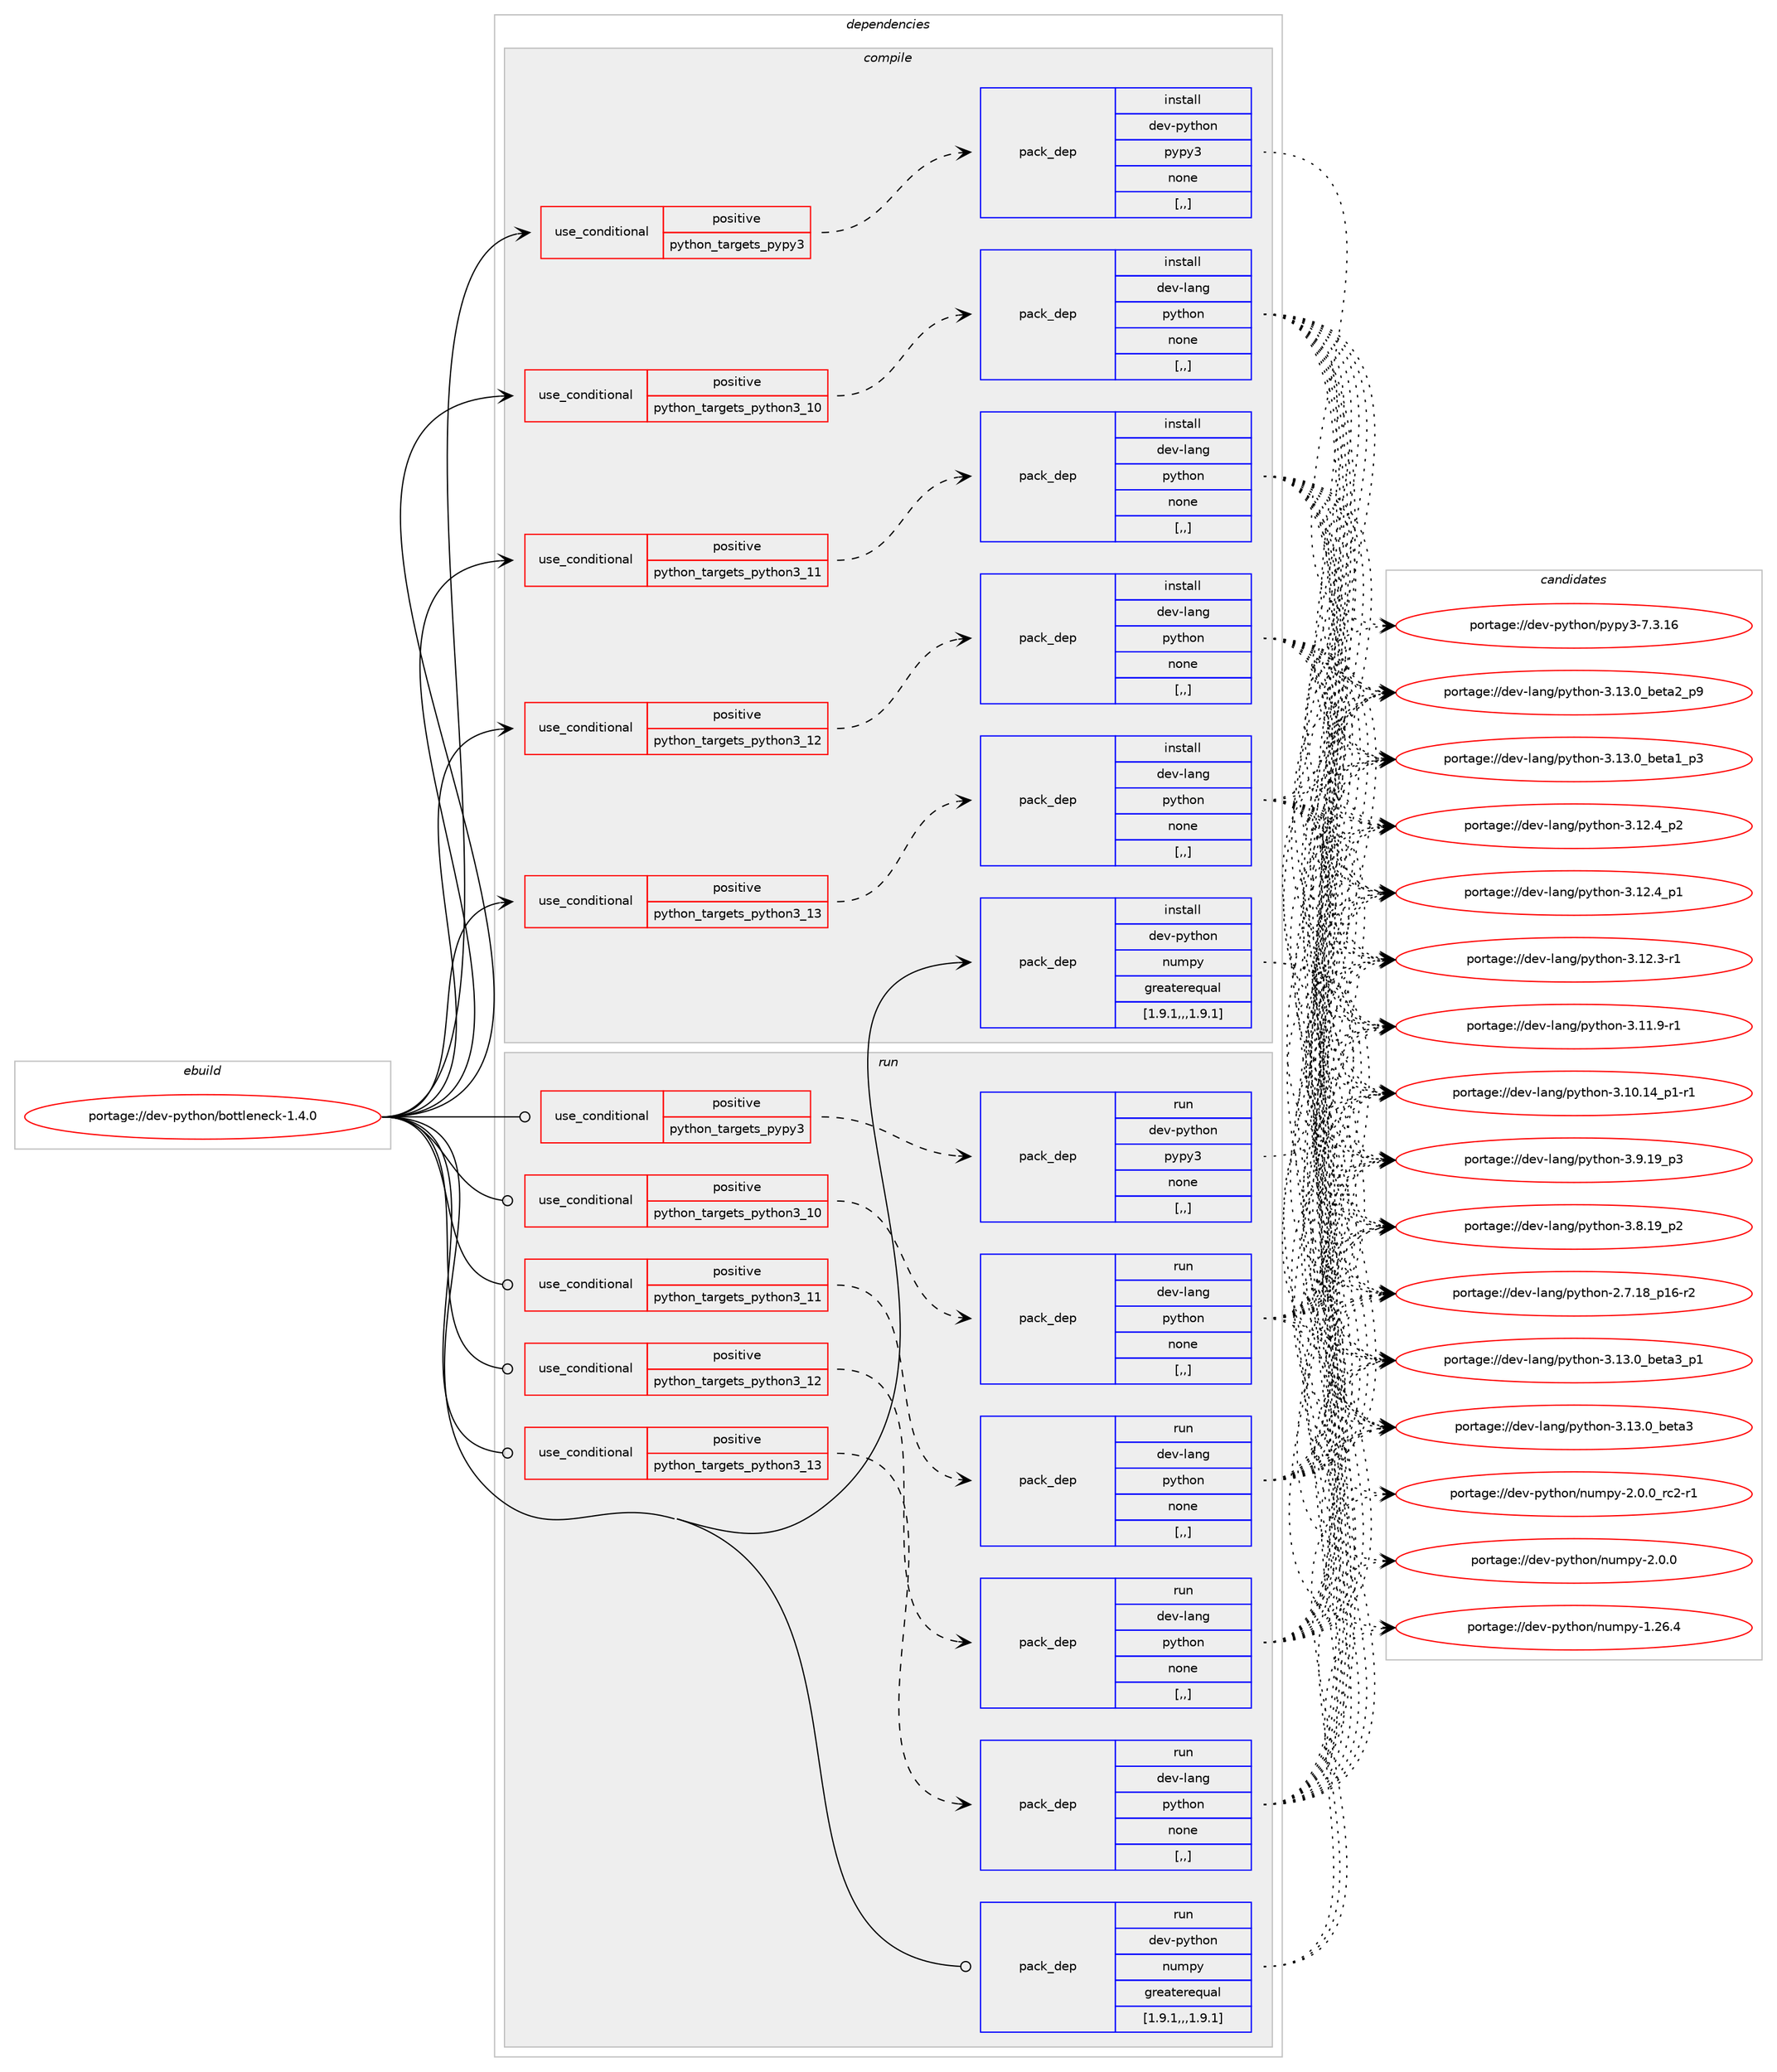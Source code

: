 digraph prolog {

# *************
# Graph options
# *************

newrank=true;
concentrate=true;
compound=true;
graph [rankdir=LR,fontname=Helvetica,fontsize=10,ranksep=1.5];#, ranksep=2.5, nodesep=0.2];
edge  [arrowhead=vee];
node  [fontname=Helvetica,fontsize=10];

# **********
# The ebuild
# **********

subgraph cluster_leftcol {
color=gray;
rank=same;
label=<<i>ebuild</i>>;
id [label="portage://dev-python/bottleneck-1.4.0", color=red, width=4, href="../dev-python/bottleneck-1.4.0.svg"];
}

# ****************
# The dependencies
# ****************

subgraph cluster_midcol {
color=gray;
label=<<i>dependencies</i>>;
subgraph cluster_compile {
fillcolor="#eeeeee";
style=filled;
label=<<i>compile</i>>;
subgraph cond31060 {
dependency141942 [label=<<TABLE BORDER="0" CELLBORDER="1" CELLSPACING="0" CELLPADDING="4"><TR><TD ROWSPAN="3" CELLPADDING="10">use_conditional</TD></TR><TR><TD>positive</TD></TR><TR><TD>python_targets_pypy3</TD></TR></TABLE>>, shape=none, color=red];
subgraph pack109653 {
dependency141943 [label=<<TABLE BORDER="0" CELLBORDER="1" CELLSPACING="0" CELLPADDING="4" WIDTH="220"><TR><TD ROWSPAN="6" CELLPADDING="30">pack_dep</TD></TR><TR><TD WIDTH="110">install</TD></TR><TR><TD>dev-python</TD></TR><TR><TD>pypy3</TD></TR><TR><TD>none</TD></TR><TR><TD>[,,]</TD></TR></TABLE>>, shape=none, color=blue];
}
dependency141942:e -> dependency141943:w [weight=20,style="dashed",arrowhead="vee"];
}
id:e -> dependency141942:w [weight=20,style="solid",arrowhead="vee"];
subgraph cond31061 {
dependency141944 [label=<<TABLE BORDER="0" CELLBORDER="1" CELLSPACING="0" CELLPADDING="4"><TR><TD ROWSPAN="3" CELLPADDING="10">use_conditional</TD></TR><TR><TD>positive</TD></TR><TR><TD>python_targets_python3_10</TD></TR></TABLE>>, shape=none, color=red];
subgraph pack109654 {
dependency141945 [label=<<TABLE BORDER="0" CELLBORDER="1" CELLSPACING="0" CELLPADDING="4" WIDTH="220"><TR><TD ROWSPAN="6" CELLPADDING="30">pack_dep</TD></TR><TR><TD WIDTH="110">install</TD></TR><TR><TD>dev-lang</TD></TR><TR><TD>python</TD></TR><TR><TD>none</TD></TR><TR><TD>[,,]</TD></TR></TABLE>>, shape=none, color=blue];
}
dependency141944:e -> dependency141945:w [weight=20,style="dashed",arrowhead="vee"];
}
id:e -> dependency141944:w [weight=20,style="solid",arrowhead="vee"];
subgraph cond31062 {
dependency141946 [label=<<TABLE BORDER="0" CELLBORDER="1" CELLSPACING="0" CELLPADDING="4"><TR><TD ROWSPAN="3" CELLPADDING="10">use_conditional</TD></TR><TR><TD>positive</TD></TR><TR><TD>python_targets_python3_11</TD></TR></TABLE>>, shape=none, color=red];
subgraph pack109655 {
dependency141947 [label=<<TABLE BORDER="0" CELLBORDER="1" CELLSPACING="0" CELLPADDING="4" WIDTH="220"><TR><TD ROWSPAN="6" CELLPADDING="30">pack_dep</TD></TR><TR><TD WIDTH="110">install</TD></TR><TR><TD>dev-lang</TD></TR><TR><TD>python</TD></TR><TR><TD>none</TD></TR><TR><TD>[,,]</TD></TR></TABLE>>, shape=none, color=blue];
}
dependency141946:e -> dependency141947:w [weight=20,style="dashed",arrowhead="vee"];
}
id:e -> dependency141946:w [weight=20,style="solid",arrowhead="vee"];
subgraph cond31063 {
dependency141948 [label=<<TABLE BORDER="0" CELLBORDER="1" CELLSPACING="0" CELLPADDING="4"><TR><TD ROWSPAN="3" CELLPADDING="10">use_conditional</TD></TR><TR><TD>positive</TD></TR><TR><TD>python_targets_python3_12</TD></TR></TABLE>>, shape=none, color=red];
subgraph pack109656 {
dependency141949 [label=<<TABLE BORDER="0" CELLBORDER="1" CELLSPACING="0" CELLPADDING="4" WIDTH="220"><TR><TD ROWSPAN="6" CELLPADDING="30">pack_dep</TD></TR><TR><TD WIDTH="110">install</TD></TR><TR><TD>dev-lang</TD></TR><TR><TD>python</TD></TR><TR><TD>none</TD></TR><TR><TD>[,,]</TD></TR></TABLE>>, shape=none, color=blue];
}
dependency141948:e -> dependency141949:w [weight=20,style="dashed",arrowhead="vee"];
}
id:e -> dependency141948:w [weight=20,style="solid",arrowhead="vee"];
subgraph cond31064 {
dependency141950 [label=<<TABLE BORDER="0" CELLBORDER="1" CELLSPACING="0" CELLPADDING="4"><TR><TD ROWSPAN="3" CELLPADDING="10">use_conditional</TD></TR><TR><TD>positive</TD></TR><TR><TD>python_targets_python3_13</TD></TR></TABLE>>, shape=none, color=red];
subgraph pack109657 {
dependency141951 [label=<<TABLE BORDER="0" CELLBORDER="1" CELLSPACING="0" CELLPADDING="4" WIDTH="220"><TR><TD ROWSPAN="6" CELLPADDING="30">pack_dep</TD></TR><TR><TD WIDTH="110">install</TD></TR><TR><TD>dev-lang</TD></TR><TR><TD>python</TD></TR><TR><TD>none</TD></TR><TR><TD>[,,]</TD></TR></TABLE>>, shape=none, color=blue];
}
dependency141950:e -> dependency141951:w [weight=20,style="dashed",arrowhead="vee"];
}
id:e -> dependency141950:w [weight=20,style="solid",arrowhead="vee"];
subgraph pack109658 {
dependency141952 [label=<<TABLE BORDER="0" CELLBORDER="1" CELLSPACING="0" CELLPADDING="4" WIDTH="220"><TR><TD ROWSPAN="6" CELLPADDING="30">pack_dep</TD></TR><TR><TD WIDTH="110">install</TD></TR><TR><TD>dev-python</TD></TR><TR><TD>numpy</TD></TR><TR><TD>greaterequal</TD></TR><TR><TD>[1.9.1,,,1.9.1]</TD></TR></TABLE>>, shape=none, color=blue];
}
id:e -> dependency141952:w [weight=20,style="solid",arrowhead="vee"];
}
subgraph cluster_compileandrun {
fillcolor="#eeeeee";
style=filled;
label=<<i>compile and run</i>>;
}
subgraph cluster_run {
fillcolor="#eeeeee";
style=filled;
label=<<i>run</i>>;
subgraph cond31065 {
dependency141953 [label=<<TABLE BORDER="0" CELLBORDER="1" CELLSPACING="0" CELLPADDING="4"><TR><TD ROWSPAN="3" CELLPADDING="10">use_conditional</TD></TR><TR><TD>positive</TD></TR><TR><TD>python_targets_pypy3</TD></TR></TABLE>>, shape=none, color=red];
subgraph pack109659 {
dependency141954 [label=<<TABLE BORDER="0" CELLBORDER="1" CELLSPACING="0" CELLPADDING="4" WIDTH="220"><TR><TD ROWSPAN="6" CELLPADDING="30">pack_dep</TD></TR><TR><TD WIDTH="110">run</TD></TR><TR><TD>dev-python</TD></TR><TR><TD>pypy3</TD></TR><TR><TD>none</TD></TR><TR><TD>[,,]</TD></TR></TABLE>>, shape=none, color=blue];
}
dependency141953:e -> dependency141954:w [weight=20,style="dashed",arrowhead="vee"];
}
id:e -> dependency141953:w [weight=20,style="solid",arrowhead="odot"];
subgraph cond31066 {
dependency141955 [label=<<TABLE BORDER="0" CELLBORDER="1" CELLSPACING="0" CELLPADDING="4"><TR><TD ROWSPAN="3" CELLPADDING="10">use_conditional</TD></TR><TR><TD>positive</TD></TR><TR><TD>python_targets_python3_10</TD></TR></TABLE>>, shape=none, color=red];
subgraph pack109660 {
dependency141956 [label=<<TABLE BORDER="0" CELLBORDER="1" CELLSPACING="0" CELLPADDING="4" WIDTH="220"><TR><TD ROWSPAN="6" CELLPADDING="30">pack_dep</TD></TR><TR><TD WIDTH="110">run</TD></TR><TR><TD>dev-lang</TD></TR><TR><TD>python</TD></TR><TR><TD>none</TD></TR><TR><TD>[,,]</TD></TR></TABLE>>, shape=none, color=blue];
}
dependency141955:e -> dependency141956:w [weight=20,style="dashed",arrowhead="vee"];
}
id:e -> dependency141955:w [weight=20,style="solid",arrowhead="odot"];
subgraph cond31067 {
dependency141957 [label=<<TABLE BORDER="0" CELLBORDER="1" CELLSPACING="0" CELLPADDING="4"><TR><TD ROWSPAN="3" CELLPADDING="10">use_conditional</TD></TR><TR><TD>positive</TD></TR><TR><TD>python_targets_python3_11</TD></TR></TABLE>>, shape=none, color=red];
subgraph pack109661 {
dependency141958 [label=<<TABLE BORDER="0" CELLBORDER="1" CELLSPACING="0" CELLPADDING="4" WIDTH="220"><TR><TD ROWSPAN="6" CELLPADDING="30">pack_dep</TD></TR><TR><TD WIDTH="110">run</TD></TR><TR><TD>dev-lang</TD></TR><TR><TD>python</TD></TR><TR><TD>none</TD></TR><TR><TD>[,,]</TD></TR></TABLE>>, shape=none, color=blue];
}
dependency141957:e -> dependency141958:w [weight=20,style="dashed",arrowhead="vee"];
}
id:e -> dependency141957:w [weight=20,style="solid",arrowhead="odot"];
subgraph cond31068 {
dependency141959 [label=<<TABLE BORDER="0" CELLBORDER="1" CELLSPACING="0" CELLPADDING="4"><TR><TD ROWSPAN="3" CELLPADDING="10">use_conditional</TD></TR><TR><TD>positive</TD></TR><TR><TD>python_targets_python3_12</TD></TR></TABLE>>, shape=none, color=red];
subgraph pack109662 {
dependency141960 [label=<<TABLE BORDER="0" CELLBORDER="1" CELLSPACING="0" CELLPADDING="4" WIDTH="220"><TR><TD ROWSPAN="6" CELLPADDING="30">pack_dep</TD></TR><TR><TD WIDTH="110">run</TD></TR><TR><TD>dev-lang</TD></TR><TR><TD>python</TD></TR><TR><TD>none</TD></TR><TR><TD>[,,]</TD></TR></TABLE>>, shape=none, color=blue];
}
dependency141959:e -> dependency141960:w [weight=20,style="dashed",arrowhead="vee"];
}
id:e -> dependency141959:w [weight=20,style="solid",arrowhead="odot"];
subgraph cond31069 {
dependency141961 [label=<<TABLE BORDER="0" CELLBORDER="1" CELLSPACING="0" CELLPADDING="4"><TR><TD ROWSPAN="3" CELLPADDING="10">use_conditional</TD></TR><TR><TD>positive</TD></TR><TR><TD>python_targets_python3_13</TD></TR></TABLE>>, shape=none, color=red];
subgraph pack109663 {
dependency141962 [label=<<TABLE BORDER="0" CELLBORDER="1" CELLSPACING="0" CELLPADDING="4" WIDTH="220"><TR><TD ROWSPAN="6" CELLPADDING="30">pack_dep</TD></TR><TR><TD WIDTH="110">run</TD></TR><TR><TD>dev-lang</TD></TR><TR><TD>python</TD></TR><TR><TD>none</TD></TR><TR><TD>[,,]</TD></TR></TABLE>>, shape=none, color=blue];
}
dependency141961:e -> dependency141962:w [weight=20,style="dashed",arrowhead="vee"];
}
id:e -> dependency141961:w [weight=20,style="solid",arrowhead="odot"];
subgraph pack109664 {
dependency141963 [label=<<TABLE BORDER="0" CELLBORDER="1" CELLSPACING="0" CELLPADDING="4" WIDTH="220"><TR><TD ROWSPAN="6" CELLPADDING="30">pack_dep</TD></TR><TR><TD WIDTH="110">run</TD></TR><TR><TD>dev-python</TD></TR><TR><TD>numpy</TD></TR><TR><TD>greaterequal</TD></TR><TR><TD>[1.9.1,,,1.9.1]</TD></TR></TABLE>>, shape=none, color=blue];
}
id:e -> dependency141963:w [weight=20,style="solid",arrowhead="odot"];
}
}

# **************
# The candidates
# **************

subgraph cluster_choices {
rank=same;
color=gray;
label=<<i>candidates</i>>;

subgraph choice109653 {
color=black;
nodesep=1;
choice10010111845112121116104111110471121211121215145554651464954 [label="portage://dev-python/pypy3-7.3.16", color=red, width=4,href="../dev-python/pypy3-7.3.16.svg"];
dependency141943:e -> choice10010111845112121116104111110471121211121215145554651464954:w [style=dotted,weight="100"];
}
subgraph choice109654 {
color=black;
nodesep=1;
choice10010111845108971101034711212111610411111045514649514648959810111697519511249 [label="portage://dev-lang/python-3.13.0_beta3_p1", color=red, width=4,href="../dev-lang/python-3.13.0_beta3_p1.svg"];
choice1001011184510897110103471121211161041111104551464951464895981011169751 [label="portage://dev-lang/python-3.13.0_beta3", color=red, width=4,href="../dev-lang/python-3.13.0_beta3.svg"];
choice10010111845108971101034711212111610411111045514649514648959810111697509511257 [label="portage://dev-lang/python-3.13.0_beta2_p9", color=red, width=4,href="../dev-lang/python-3.13.0_beta2_p9.svg"];
choice10010111845108971101034711212111610411111045514649514648959810111697499511251 [label="portage://dev-lang/python-3.13.0_beta1_p3", color=red, width=4,href="../dev-lang/python-3.13.0_beta1_p3.svg"];
choice100101118451089711010347112121116104111110455146495046529511250 [label="portage://dev-lang/python-3.12.4_p2", color=red, width=4,href="../dev-lang/python-3.12.4_p2.svg"];
choice100101118451089711010347112121116104111110455146495046529511249 [label="portage://dev-lang/python-3.12.4_p1", color=red, width=4,href="../dev-lang/python-3.12.4_p1.svg"];
choice100101118451089711010347112121116104111110455146495046514511449 [label="portage://dev-lang/python-3.12.3-r1", color=red, width=4,href="../dev-lang/python-3.12.3-r1.svg"];
choice100101118451089711010347112121116104111110455146494946574511449 [label="portage://dev-lang/python-3.11.9-r1", color=red, width=4,href="../dev-lang/python-3.11.9-r1.svg"];
choice100101118451089711010347112121116104111110455146494846495295112494511449 [label="portage://dev-lang/python-3.10.14_p1-r1", color=red, width=4,href="../dev-lang/python-3.10.14_p1-r1.svg"];
choice100101118451089711010347112121116104111110455146574649579511251 [label="portage://dev-lang/python-3.9.19_p3", color=red, width=4,href="../dev-lang/python-3.9.19_p3.svg"];
choice100101118451089711010347112121116104111110455146564649579511250 [label="portage://dev-lang/python-3.8.19_p2", color=red, width=4,href="../dev-lang/python-3.8.19_p2.svg"];
choice100101118451089711010347112121116104111110455046554649569511249544511450 [label="portage://dev-lang/python-2.7.18_p16-r2", color=red, width=4,href="../dev-lang/python-2.7.18_p16-r2.svg"];
dependency141945:e -> choice10010111845108971101034711212111610411111045514649514648959810111697519511249:w [style=dotted,weight="100"];
dependency141945:e -> choice1001011184510897110103471121211161041111104551464951464895981011169751:w [style=dotted,weight="100"];
dependency141945:e -> choice10010111845108971101034711212111610411111045514649514648959810111697509511257:w [style=dotted,weight="100"];
dependency141945:e -> choice10010111845108971101034711212111610411111045514649514648959810111697499511251:w [style=dotted,weight="100"];
dependency141945:e -> choice100101118451089711010347112121116104111110455146495046529511250:w [style=dotted,weight="100"];
dependency141945:e -> choice100101118451089711010347112121116104111110455146495046529511249:w [style=dotted,weight="100"];
dependency141945:e -> choice100101118451089711010347112121116104111110455146495046514511449:w [style=dotted,weight="100"];
dependency141945:e -> choice100101118451089711010347112121116104111110455146494946574511449:w [style=dotted,weight="100"];
dependency141945:e -> choice100101118451089711010347112121116104111110455146494846495295112494511449:w [style=dotted,weight="100"];
dependency141945:e -> choice100101118451089711010347112121116104111110455146574649579511251:w [style=dotted,weight="100"];
dependency141945:e -> choice100101118451089711010347112121116104111110455146564649579511250:w [style=dotted,weight="100"];
dependency141945:e -> choice100101118451089711010347112121116104111110455046554649569511249544511450:w [style=dotted,weight="100"];
}
subgraph choice109655 {
color=black;
nodesep=1;
choice10010111845108971101034711212111610411111045514649514648959810111697519511249 [label="portage://dev-lang/python-3.13.0_beta3_p1", color=red, width=4,href="../dev-lang/python-3.13.0_beta3_p1.svg"];
choice1001011184510897110103471121211161041111104551464951464895981011169751 [label="portage://dev-lang/python-3.13.0_beta3", color=red, width=4,href="../dev-lang/python-3.13.0_beta3.svg"];
choice10010111845108971101034711212111610411111045514649514648959810111697509511257 [label="portage://dev-lang/python-3.13.0_beta2_p9", color=red, width=4,href="../dev-lang/python-3.13.0_beta2_p9.svg"];
choice10010111845108971101034711212111610411111045514649514648959810111697499511251 [label="portage://dev-lang/python-3.13.0_beta1_p3", color=red, width=4,href="../dev-lang/python-3.13.0_beta1_p3.svg"];
choice100101118451089711010347112121116104111110455146495046529511250 [label="portage://dev-lang/python-3.12.4_p2", color=red, width=4,href="../dev-lang/python-3.12.4_p2.svg"];
choice100101118451089711010347112121116104111110455146495046529511249 [label="portage://dev-lang/python-3.12.4_p1", color=red, width=4,href="../dev-lang/python-3.12.4_p1.svg"];
choice100101118451089711010347112121116104111110455146495046514511449 [label="portage://dev-lang/python-3.12.3-r1", color=red, width=4,href="../dev-lang/python-3.12.3-r1.svg"];
choice100101118451089711010347112121116104111110455146494946574511449 [label="portage://dev-lang/python-3.11.9-r1", color=red, width=4,href="../dev-lang/python-3.11.9-r1.svg"];
choice100101118451089711010347112121116104111110455146494846495295112494511449 [label="portage://dev-lang/python-3.10.14_p1-r1", color=red, width=4,href="../dev-lang/python-3.10.14_p1-r1.svg"];
choice100101118451089711010347112121116104111110455146574649579511251 [label="portage://dev-lang/python-3.9.19_p3", color=red, width=4,href="../dev-lang/python-3.9.19_p3.svg"];
choice100101118451089711010347112121116104111110455146564649579511250 [label="portage://dev-lang/python-3.8.19_p2", color=red, width=4,href="../dev-lang/python-3.8.19_p2.svg"];
choice100101118451089711010347112121116104111110455046554649569511249544511450 [label="portage://dev-lang/python-2.7.18_p16-r2", color=red, width=4,href="../dev-lang/python-2.7.18_p16-r2.svg"];
dependency141947:e -> choice10010111845108971101034711212111610411111045514649514648959810111697519511249:w [style=dotted,weight="100"];
dependency141947:e -> choice1001011184510897110103471121211161041111104551464951464895981011169751:w [style=dotted,weight="100"];
dependency141947:e -> choice10010111845108971101034711212111610411111045514649514648959810111697509511257:w [style=dotted,weight="100"];
dependency141947:e -> choice10010111845108971101034711212111610411111045514649514648959810111697499511251:w [style=dotted,weight="100"];
dependency141947:e -> choice100101118451089711010347112121116104111110455146495046529511250:w [style=dotted,weight="100"];
dependency141947:e -> choice100101118451089711010347112121116104111110455146495046529511249:w [style=dotted,weight="100"];
dependency141947:e -> choice100101118451089711010347112121116104111110455146495046514511449:w [style=dotted,weight="100"];
dependency141947:e -> choice100101118451089711010347112121116104111110455146494946574511449:w [style=dotted,weight="100"];
dependency141947:e -> choice100101118451089711010347112121116104111110455146494846495295112494511449:w [style=dotted,weight="100"];
dependency141947:e -> choice100101118451089711010347112121116104111110455146574649579511251:w [style=dotted,weight="100"];
dependency141947:e -> choice100101118451089711010347112121116104111110455146564649579511250:w [style=dotted,weight="100"];
dependency141947:e -> choice100101118451089711010347112121116104111110455046554649569511249544511450:w [style=dotted,weight="100"];
}
subgraph choice109656 {
color=black;
nodesep=1;
choice10010111845108971101034711212111610411111045514649514648959810111697519511249 [label="portage://dev-lang/python-3.13.0_beta3_p1", color=red, width=4,href="../dev-lang/python-3.13.0_beta3_p1.svg"];
choice1001011184510897110103471121211161041111104551464951464895981011169751 [label="portage://dev-lang/python-3.13.0_beta3", color=red, width=4,href="../dev-lang/python-3.13.0_beta3.svg"];
choice10010111845108971101034711212111610411111045514649514648959810111697509511257 [label="portage://dev-lang/python-3.13.0_beta2_p9", color=red, width=4,href="../dev-lang/python-3.13.0_beta2_p9.svg"];
choice10010111845108971101034711212111610411111045514649514648959810111697499511251 [label="portage://dev-lang/python-3.13.0_beta1_p3", color=red, width=4,href="../dev-lang/python-3.13.0_beta1_p3.svg"];
choice100101118451089711010347112121116104111110455146495046529511250 [label="portage://dev-lang/python-3.12.4_p2", color=red, width=4,href="../dev-lang/python-3.12.4_p2.svg"];
choice100101118451089711010347112121116104111110455146495046529511249 [label="portage://dev-lang/python-3.12.4_p1", color=red, width=4,href="../dev-lang/python-3.12.4_p1.svg"];
choice100101118451089711010347112121116104111110455146495046514511449 [label="portage://dev-lang/python-3.12.3-r1", color=red, width=4,href="../dev-lang/python-3.12.3-r1.svg"];
choice100101118451089711010347112121116104111110455146494946574511449 [label="portage://dev-lang/python-3.11.9-r1", color=red, width=4,href="../dev-lang/python-3.11.9-r1.svg"];
choice100101118451089711010347112121116104111110455146494846495295112494511449 [label="portage://dev-lang/python-3.10.14_p1-r1", color=red, width=4,href="../dev-lang/python-3.10.14_p1-r1.svg"];
choice100101118451089711010347112121116104111110455146574649579511251 [label="portage://dev-lang/python-3.9.19_p3", color=red, width=4,href="../dev-lang/python-3.9.19_p3.svg"];
choice100101118451089711010347112121116104111110455146564649579511250 [label="portage://dev-lang/python-3.8.19_p2", color=red, width=4,href="../dev-lang/python-3.8.19_p2.svg"];
choice100101118451089711010347112121116104111110455046554649569511249544511450 [label="portage://dev-lang/python-2.7.18_p16-r2", color=red, width=4,href="../dev-lang/python-2.7.18_p16-r2.svg"];
dependency141949:e -> choice10010111845108971101034711212111610411111045514649514648959810111697519511249:w [style=dotted,weight="100"];
dependency141949:e -> choice1001011184510897110103471121211161041111104551464951464895981011169751:w [style=dotted,weight="100"];
dependency141949:e -> choice10010111845108971101034711212111610411111045514649514648959810111697509511257:w [style=dotted,weight="100"];
dependency141949:e -> choice10010111845108971101034711212111610411111045514649514648959810111697499511251:w [style=dotted,weight="100"];
dependency141949:e -> choice100101118451089711010347112121116104111110455146495046529511250:w [style=dotted,weight="100"];
dependency141949:e -> choice100101118451089711010347112121116104111110455146495046529511249:w [style=dotted,weight="100"];
dependency141949:e -> choice100101118451089711010347112121116104111110455146495046514511449:w [style=dotted,weight="100"];
dependency141949:e -> choice100101118451089711010347112121116104111110455146494946574511449:w [style=dotted,weight="100"];
dependency141949:e -> choice100101118451089711010347112121116104111110455146494846495295112494511449:w [style=dotted,weight="100"];
dependency141949:e -> choice100101118451089711010347112121116104111110455146574649579511251:w [style=dotted,weight="100"];
dependency141949:e -> choice100101118451089711010347112121116104111110455146564649579511250:w [style=dotted,weight="100"];
dependency141949:e -> choice100101118451089711010347112121116104111110455046554649569511249544511450:w [style=dotted,weight="100"];
}
subgraph choice109657 {
color=black;
nodesep=1;
choice10010111845108971101034711212111610411111045514649514648959810111697519511249 [label="portage://dev-lang/python-3.13.0_beta3_p1", color=red, width=4,href="../dev-lang/python-3.13.0_beta3_p1.svg"];
choice1001011184510897110103471121211161041111104551464951464895981011169751 [label="portage://dev-lang/python-3.13.0_beta3", color=red, width=4,href="../dev-lang/python-3.13.0_beta3.svg"];
choice10010111845108971101034711212111610411111045514649514648959810111697509511257 [label="portage://dev-lang/python-3.13.0_beta2_p9", color=red, width=4,href="../dev-lang/python-3.13.0_beta2_p9.svg"];
choice10010111845108971101034711212111610411111045514649514648959810111697499511251 [label="portage://dev-lang/python-3.13.0_beta1_p3", color=red, width=4,href="../dev-lang/python-3.13.0_beta1_p3.svg"];
choice100101118451089711010347112121116104111110455146495046529511250 [label="portage://dev-lang/python-3.12.4_p2", color=red, width=4,href="../dev-lang/python-3.12.4_p2.svg"];
choice100101118451089711010347112121116104111110455146495046529511249 [label="portage://dev-lang/python-3.12.4_p1", color=red, width=4,href="../dev-lang/python-3.12.4_p1.svg"];
choice100101118451089711010347112121116104111110455146495046514511449 [label="portage://dev-lang/python-3.12.3-r1", color=red, width=4,href="../dev-lang/python-3.12.3-r1.svg"];
choice100101118451089711010347112121116104111110455146494946574511449 [label="portage://dev-lang/python-3.11.9-r1", color=red, width=4,href="../dev-lang/python-3.11.9-r1.svg"];
choice100101118451089711010347112121116104111110455146494846495295112494511449 [label="portage://dev-lang/python-3.10.14_p1-r1", color=red, width=4,href="../dev-lang/python-3.10.14_p1-r1.svg"];
choice100101118451089711010347112121116104111110455146574649579511251 [label="portage://dev-lang/python-3.9.19_p3", color=red, width=4,href="../dev-lang/python-3.9.19_p3.svg"];
choice100101118451089711010347112121116104111110455146564649579511250 [label="portage://dev-lang/python-3.8.19_p2", color=red, width=4,href="../dev-lang/python-3.8.19_p2.svg"];
choice100101118451089711010347112121116104111110455046554649569511249544511450 [label="portage://dev-lang/python-2.7.18_p16-r2", color=red, width=4,href="../dev-lang/python-2.7.18_p16-r2.svg"];
dependency141951:e -> choice10010111845108971101034711212111610411111045514649514648959810111697519511249:w [style=dotted,weight="100"];
dependency141951:e -> choice1001011184510897110103471121211161041111104551464951464895981011169751:w [style=dotted,weight="100"];
dependency141951:e -> choice10010111845108971101034711212111610411111045514649514648959810111697509511257:w [style=dotted,weight="100"];
dependency141951:e -> choice10010111845108971101034711212111610411111045514649514648959810111697499511251:w [style=dotted,weight="100"];
dependency141951:e -> choice100101118451089711010347112121116104111110455146495046529511250:w [style=dotted,weight="100"];
dependency141951:e -> choice100101118451089711010347112121116104111110455146495046529511249:w [style=dotted,weight="100"];
dependency141951:e -> choice100101118451089711010347112121116104111110455146495046514511449:w [style=dotted,weight="100"];
dependency141951:e -> choice100101118451089711010347112121116104111110455146494946574511449:w [style=dotted,weight="100"];
dependency141951:e -> choice100101118451089711010347112121116104111110455146494846495295112494511449:w [style=dotted,weight="100"];
dependency141951:e -> choice100101118451089711010347112121116104111110455146574649579511251:w [style=dotted,weight="100"];
dependency141951:e -> choice100101118451089711010347112121116104111110455146564649579511250:w [style=dotted,weight="100"];
dependency141951:e -> choice100101118451089711010347112121116104111110455046554649569511249544511450:w [style=dotted,weight="100"];
}
subgraph choice109658 {
color=black;
nodesep=1;
choice10010111845112121116104111110471101171091121214550464846489511499504511449 [label="portage://dev-python/numpy-2.0.0_rc2-r1", color=red, width=4,href="../dev-python/numpy-2.0.0_rc2-r1.svg"];
choice1001011184511212111610411111047110117109112121455046484648 [label="portage://dev-python/numpy-2.0.0", color=red, width=4,href="../dev-python/numpy-2.0.0.svg"];
choice100101118451121211161041111104711011710911212145494650544652 [label="portage://dev-python/numpy-1.26.4", color=red, width=4,href="../dev-python/numpy-1.26.4.svg"];
dependency141952:e -> choice10010111845112121116104111110471101171091121214550464846489511499504511449:w [style=dotted,weight="100"];
dependency141952:e -> choice1001011184511212111610411111047110117109112121455046484648:w [style=dotted,weight="100"];
dependency141952:e -> choice100101118451121211161041111104711011710911212145494650544652:w [style=dotted,weight="100"];
}
subgraph choice109659 {
color=black;
nodesep=1;
choice10010111845112121116104111110471121211121215145554651464954 [label="portage://dev-python/pypy3-7.3.16", color=red, width=4,href="../dev-python/pypy3-7.3.16.svg"];
dependency141954:e -> choice10010111845112121116104111110471121211121215145554651464954:w [style=dotted,weight="100"];
}
subgraph choice109660 {
color=black;
nodesep=1;
choice10010111845108971101034711212111610411111045514649514648959810111697519511249 [label="portage://dev-lang/python-3.13.0_beta3_p1", color=red, width=4,href="../dev-lang/python-3.13.0_beta3_p1.svg"];
choice1001011184510897110103471121211161041111104551464951464895981011169751 [label="portage://dev-lang/python-3.13.0_beta3", color=red, width=4,href="../dev-lang/python-3.13.0_beta3.svg"];
choice10010111845108971101034711212111610411111045514649514648959810111697509511257 [label="portage://dev-lang/python-3.13.0_beta2_p9", color=red, width=4,href="../dev-lang/python-3.13.0_beta2_p9.svg"];
choice10010111845108971101034711212111610411111045514649514648959810111697499511251 [label="portage://dev-lang/python-3.13.0_beta1_p3", color=red, width=4,href="../dev-lang/python-3.13.0_beta1_p3.svg"];
choice100101118451089711010347112121116104111110455146495046529511250 [label="portage://dev-lang/python-3.12.4_p2", color=red, width=4,href="../dev-lang/python-3.12.4_p2.svg"];
choice100101118451089711010347112121116104111110455146495046529511249 [label="portage://dev-lang/python-3.12.4_p1", color=red, width=4,href="../dev-lang/python-3.12.4_p1.svg"];
choice100101118451089711010347112121116104111110455146495046514511449 [label="portage://dev-lang/python-3.12.3-r1", color=red, width=4,href="../dev-lang/python-3.12.3-r1.svg"];
choice100101118451089711010347112121116104111110455146494946574511449 [label="portage://dev-lang/python-3.11.9-r1", color=red, width=4,href="../dev-lang/python-3.11.9-r1.svg"];
choice100101118451089711010347112121116104111110455146494846495295112494511449 [label="portage://dev-lang/python-3.10.14_p1-r1", color=red, width=4,href="../dev-lang/python-3.10.14_p1-r1.svg"];
choice100101118451089711010347112121116104111110455146574649579511251 [label="portage://dev-lang/python-3.9.19_p3", color=red, width=4,href="../dev-lang/python-3.9.19_p3.svg"];
choice100101118451089711010347112121116104111110455146564649579511250 [label="portage://dev-lang/python-3.8.19_p2", color=red, width=4,href="../dev-lang/python-3.8.19_p2.svg"];
choice100101118451089711010347112121116104111110455046554649569511249544511450 [label="portage://dev-lang/python-2.7.18_p16-r2", color=red, width=4,href="../dev-lang/python-2.7.18_p16-r2.svg"];
dependency141956:e -> choice10010111845108971101034711212111610411111045514649514648959810111697519511249:w [style=dotted,weight="100"];
dependency141956:e -> choice1001011184510897110103471121211161041111104551464951464895981011169751:w [style=dotted,weight="100"];
dependency141956:e -> choice10010111845108971101034711212111610411111045514649514648959810111697509511257:w [style=dotted,weight="100"];
dependency141956:e -> choice10010111845108971101034711212111610411111045514649514648959810111697499511251:w [style=dotted,weight="100"];
dependency141956:e -> choice100101118451089711010347112121116104111110455146495046529511250:w [style=dotted,weight="100"];
dependency141956:e -> choice100101118451089711010347112121116104111110455146495046529511249:w [style=dotted,weight="100"];
dependency141956:e -> choice100101118451089711010347112121116104111110455146495046514511449:w [style=dotted,weight="100"];
dependency141956:e -> choice100101118451089711010347112121116104111110455146494946574511449:w [style=dotted,weight="100"];
dependency141956:e -> choice100101118451089711010347112121116104111110455146494846495295112494511449:w [style=dotted,weight="100"];
dependency141956:e -> choice100101118451089711010347112121116104111110455146574649579511251:w [style=dotted,weight="100"];
dependency141956:e -> choice100101118451089711010347112121116104111110455146564649579511250:w [style=dotted,weight="100"];
dependency141956:e -> choice100101118451089711010347112121116104111110455046554649569511249544511450:w [style=dotted,weight="100"];
}
subgraph choice109661 {
color=black;
nodesep=1;
choice10010111845108971101034711212111610411111045514649514648959810111697519511249 [label="portage://dev-lang/python-3.13.0_beta3_p1", color=red, width=4,href="../dev-lang/python-3.13.0_beta3_p1.svg"];
choice1001011184510897110103471121211161041111104551464951464895981011169751 [label="portage://dev-lang/python-3.13.0_beta3", color=red, width=4,href="../dev-lang/python-3.13.0_beta3.svg"];
choice10010111845108971101034711212111610411111045514649514648959810111697509511257 [label="portage://dev-lang/python-3.13.0_beta2_p9", color=red, width=4,href="../dev-lang/python-3.13.0_beta2_p9.svg"];
choice10010111845108971101034711212111610411111045514649514648959810111697499511251 [label="portage://dev-lang/python-3.13.0_beta1_p3", color=red, width=4,href="../dev-lang/python-3.13.0_beta1_p3.svg"];
choice100101118451089711010347112121116104111110455146495046529511250 [label="portage://dev-lang/python-3.12.4_p2", color=red, width=4,href="../dev-lang/python-3.12.4_p2.svg"];
choice100101118451089711010347112121116104111110455146495046529511249 [label="portage://dev-lang/python-3.12.4_p1", color=red, width=4,href="../dev-lang/python-3.12.4_p1.svg"];
choice100101118451089711010347112121116104111110455146495046514511449 [label="portage://dev-lang/python-3.12.3-r1", color=red, width=4,href="../dev-lang/python-3.12.3-r1.svg"];
choice100101118451089711010347112121116104111110455146494946574511449 [label="portage://dev-lang/python-3.11.9-r1", color=red, width=4,href="../dev-lang/python-3.11.9-r1.svg"];
choice100101118451089711010347112121116104111110455146494846495295112494511449 [label="portage://dev-lang/python-3.10.14_p1-r1", color=red, width=4,href="../dev-lang/python-3.10.14_p1-r1.svg"];
choice100101118451089711010347112121116104111110455146574649579511251 [label="portage://dev-lang/python-3.9.19_p3", color=red, width=4,href="../dev-lang/python-3.9.19_p3.svg"];
choice100101118451089711010347112121116104111110455146564649579511250 [label="portage://dev-lang/python-3.8.19_p2", color=red, width=4,href="../dev-lang/python-3.8.19_p2.svg"];
choice100101118451089711010347112121116104111110455046554649569511249544511450 [label="portage://dev-lang/python-2.7.18_p16-r2", color=red, width=4,href="../dev-lang/python-2.7.18_p16-r2.svg"];
dependency141958:e -> choice10010111845108971101034711212111610411111045514649514648959810111697519511249:w [style=dotted,weight="100"];
dependency141958:e -> choice1001011184510897110103471121211161041111104551464951464895981011169751:w [style=dotted,weight="100"];
dependency141958:e -> choice10010111845108971101034711212111610411111045514649514648959810111697509511257:w [style=dotted,weight="100"];
dependency141958:e -> choice10010111845108971101034711212111610411111045514649514648959810111697499511251:w [style=dotted,weight="100"];
dependency141958:e -> choice100101118451089711010347112121116104111110455146495046529511250:w [style=dotted,weight="100"];
dependency141958:e -> choice100101118451089711010347112121116104111110455146495046529511249:w [style=dotted,weight="100"];
dependency141958:e -> choice100101118451089711010347112121116104111110455146495046514511449:w [style=dotted,weight="100"];
dependency141958:e -> choice100101118451089711010347112121116104111110455146494946574511449:w [style=dotted,weight="100"];
dependency141958:e -> choice100101118451089711010347112121116104111110455146494846495295112494511449:w [style=dotted,weight="100"];
dependency141958:e -> choice100101118451089711010347112121116104111110455146574649579511251:w [style=dotted,weight="100"];
dependency141958:e -> choice100101118451089711010347112121116104111110455146564649579511250:w [style=dotted,weight="100"];
dependency141958:e -> choice100101118451089711010347112121116104111110455046554649569511249544511450:w [style=dotted,weight="100"];
}
subgraph choice109662 {
color=black;
nodesep=1;
choice10010111845108971101034711212111610411111045514649514648959810111697519511249 [label="portage://dev-lang/python-3.13.0_beta3_p1", color=red, width=4,href="../dev-lang/python-3.13.0_beta3_p1.svg"];
choice1001011184510897110103471121211161041111104551464951464895981011169751 [label="portage://dev-lang/python-3.13.0_beta3", color=red, width=4,href="../dev-lang/python-3.13.0_beta3.svg"];
choice10010111845108971101034711212111610411111045514649514648959810111697509511257 [label="portage://dev-lang/python-3.13.0_beta2_p9", color=red, width=4,href="../dev-lang/python-3.13.0_beta2_p9.svg"];
choice10010111845108971101034711212111610411111045514649514648959810111697499511251 [label="portage://dev-lang/python-3.13.0_beta1_p3", color=red, width=4,href="../dev-lang/python-3.13.0_beta1_p3.svg"];
choice100101118451089711010347112121116104111110455146495046529511250 [label="portage://dev-lang/python-3.12.4_p2", color=red, width=4,href="../dev-lang/python-3.12.4_p2.svg"];
choice100101118451089711010347112121116104111110455146495046529511249 [label="portage://dev-lang/python-3.12.4_p1", color=red, width=4,href="../dev-lang/python-3.12.4_p1.svg"];
choice100101118451089711010347112121116104111110455146495046514511449 [label="portage://dev-lang/python-3.12.3-r1", color=red, width=4,href="../dev-lang/python-3.12.3-r1.svg"];
choice100101118451089711010347112121116104111110455146494946574511449 [label="portage://dev-lang/python-3.11.9-r1", color=red, width=4,href="../dev-lang/python-3.11.9-r1.svg"];
choice100101118451089711010347112121116104111110455146494846495295112494511449 [label="portage://dev-lang/python-3.10.14_p1-r1", color=red, width=4,href="../dev-lang/python-3.10.14_p1-r1.svg"];
choice100101118451089711010347112121116104111110455146574649579511251 [label="portage://dev-lang/python-3.9.19_p3", color=red, width=4,href="../dev-lang/python-3.9.19_p3.svg"];
choice100101118451089711010347112121116104111110455146564649579511250 [label="portage://dev-lang/python-3.8.19_p2", color=red, width=4,href="../dev-lang/python-3.8.19_p2.svg"];
choice100101118451089711010347112121116104111110455046554649569511249544511450 [label="portage://dev-lang/python-2.7.18_p16-r2", color=red, width=4,href="../dev-lang/python-2.7.18_p16-r2.svg"];
dependency141960:e -> choice10010111845108971101034711212111610411111045514649514648959810111697519511249:w [style=dotted,weight="100"];
dependency141960:e -> choice1001011184510897110103471121211161041111104551464951464895981011169751:w [style=dotted,weight="100"];
dependency141960:e -> choice10010111845108971101034711212111610411111045514649514648959810111697509511257:w [style=dotted,weight="100"];
dependency141960:e -> choice10010111845108971101034711212111610411111045514649514648959810111697499511251:w [style=dotted,weight="100"];
dependency141960:e -> choice100101118451089711010347112121116104111110455146495046529511250:w [style=dotted,weight="100"];
dependency141960:e -> choice100101118451089711010347112121116104111110455146495046529511249:w [style=dotted,weight="100"];
dependency141960:e -> choice100101118451089711010347112121116104111110455146495046514511449:w [style=dotted,weight="100"];
dependency141960:e -> choice100101118451089711010347112121116104111110455146494946574511449:w [style=dotted,weight="100"];
dependency141960:e -> choice100101118451089711010347112121116104111110455146494846495295112494511449:w [style=dotted,weight="100"];
dependency141960:e -> choice100101118451089711010347112121116104111110455146574649579511251:w [style=dotted,weight="100"];
dependency141960:e -> choice100101118451089711010347112121116104111110455146564649579511250:w [style=dotted,weight="100"];
dependency141960:e -> choice100101118451089711010347112121116104111110455046554649569511249544511450:w [style=dotted,weight="100"];
}
subgraph choice109663 {
color=black;
nodesep=1;
choice10010111845108971101034711212111610411111045514649514648959810111697519511249 [label="portage://dev-lang/python-3.13.0_beta3_p1", color=red, width=4,href="../dev-lang/python-3.13.0_beta3_p1.svg"];
choice1001011184510897110103471121211161041111104551464951464895981011169751 [label="portage://dev-lang/python-3.13.0_beta3", color=red, width=4,href="../dev-lang/python-3.13.0_beta3.svg"];
choice10010111845108971101034711212111610411111045514649514648959810111697509511257 [label="portage://dev-lang/python-3.13.0_beta2_p9", color=red, width=4,href="../dev-lang/python-3.13.0_beta2_p9.svg"];
choice10010111845108971101034711212111610411111045514649514648959810111697499511251 [label="portage://dev-lang/python-3.13.0_beta1_p3", color=red, width=4,href="../dev-lang/python-3.13.0_beta1_p3.svg"];
choice100101118451089711010347112121116104111110455146495046529511250 [label="portage://dev-lang/python-3.12.4_p2", color=red, width=4,href="../dev-lang/python-3.12.4_p2.svg"];
choice100101118451089711010347112121116104111110455146495046529511249 [label="portage://dev-lang/python-3.12.4_p1", color=red, width=4,href="../dev-lang/python-3.12.4_p1.svg"];
choice100101118451089711010347112121116104111110455146495046514511449 [label="portage://dev-lang/python-3.12.3-r1", color=red, width=4,href="../dev-lang/python-3.12.3-r1.svg"];
choice100101118451089711010347112121116104111110455146494946574511449 [label="portage://dev-lang/python-3.11.9-r1", color=red, width=4,href="../dev-lang/python-3.11.9-r1.svg"];
choice100101118451089711010347112121116104111110455146494846495295112494511449 [label="portage://dev-lang/python-3.10.14_p1-r1", color=red, width=4,href="../dev-lang/python-3.10.14_p1-r1.svg"];
choice100101118451089711010347112121116104111110455146574649579511251 [label="portage://dev-lang/python-3.9.19_p3", color=red, width=4,href="../dev-lang/python-3.9.19_p3.svg"];
choice100101118451089711010347112121116104111110455146564649579511250 [label="portage://dev-lang/python-3.8.19_p2", color=red, width=4,href="../dev-lang/python-3.8.19_p2.svg"];
choice100101118451089711010347112121116104111110455046554649569511249544511450 [label="portage://dev-lang/python-2.7.18_p16-r2", color=red, width=4,href="../dev-lang/python-2.7.18_p16-r2.svg"];
dependency141962:e -> choice10010111845108971101034711212111610411111045514649514648959810111697519511249:w [style=dotted,weight="100"];
dependency141962:e -> choice1001011184510897110103471121211161041111104551464951464895981011169751:w [style=dotted,weight="100"];
dependency141962:e -> choice10010111845108971101034711212111610411111045514649514648959810111697509511257:w [style=dotted,weight="100"];
dependency141962:e -> choice10010111845108971101034711212111610411111045514649514648959810111697499511251:w [style=dotted,weight="100"];
dependency141962:e -> choice100101118451089711010347112121116104111110455146495046529511250:w [style=dotted,weight="100"];
dependency141962:e -> choice100101118451089711010347112121116104111110455146495046529511249:w [style=dotted,weight="100"];
dependency141962:e -> choice100101118451089711010347112121116104111110455146495046514511449:w [style=dotted,weight="100"];
dependency141962:e -> choice100101118451089711010347112121116104111110455146494946574511449:w [style=dotted,weight="100"];
dependency141962:e -> choice100101118451089711010347112121116104111110455146494846495295112494511449:w [style=dotted,weight="100"];
dependency141962:e -> choice100101118451089711010347112121116104111110455146574649579511251:w [style=dotted,weight="100"];
dependency141962:e -> choice100101118451089711010347112121116104111110455146564649579511250:w [style=dotted,weight="100"];
dependency141962:e -> choice100101118451089711010347112121116104111110455046554649569511249544511450:w [style=dotted,weight="100"];
}
subgraph choice109664 {
color=black;
nodesep=1;
choice10010111845112121116104111110471101171091121214550464846489511499504511449 [label="portage://dev-python/numpy-2.0.0_rc2-r1", color=red, width=4,href="../dev-python/numpy-2.0.0_rc2-r1.svg"];
choice1001011184511212111610411111047110117109112121455046484648 [label="portage://dev-python/numpy-2.0.0", color=red, width=4,href="../dev-python/numpy-2.0.0.svg"];
choice100101118451121211161041111104711011710911212145494650544652 [label="portage://dev-python/numpy-1.26.4", color=red, width=4,href="../dev-python/numpy-1.26.4.svg"];
dependency141963:e -> choice10010111845112121116104111110471101171091121214550464846489511499504511449:w [style=dotted,weight="100"];
dependency141963:e -> choice1001011184511212111610411111047110117109112121455046484648:w [style=dotted,weight="100"];
dependency141963:e -> choice100101118451121211161041111104711011710911212145494650544652:w [style=dotted,weight="100"];
}
}

}
